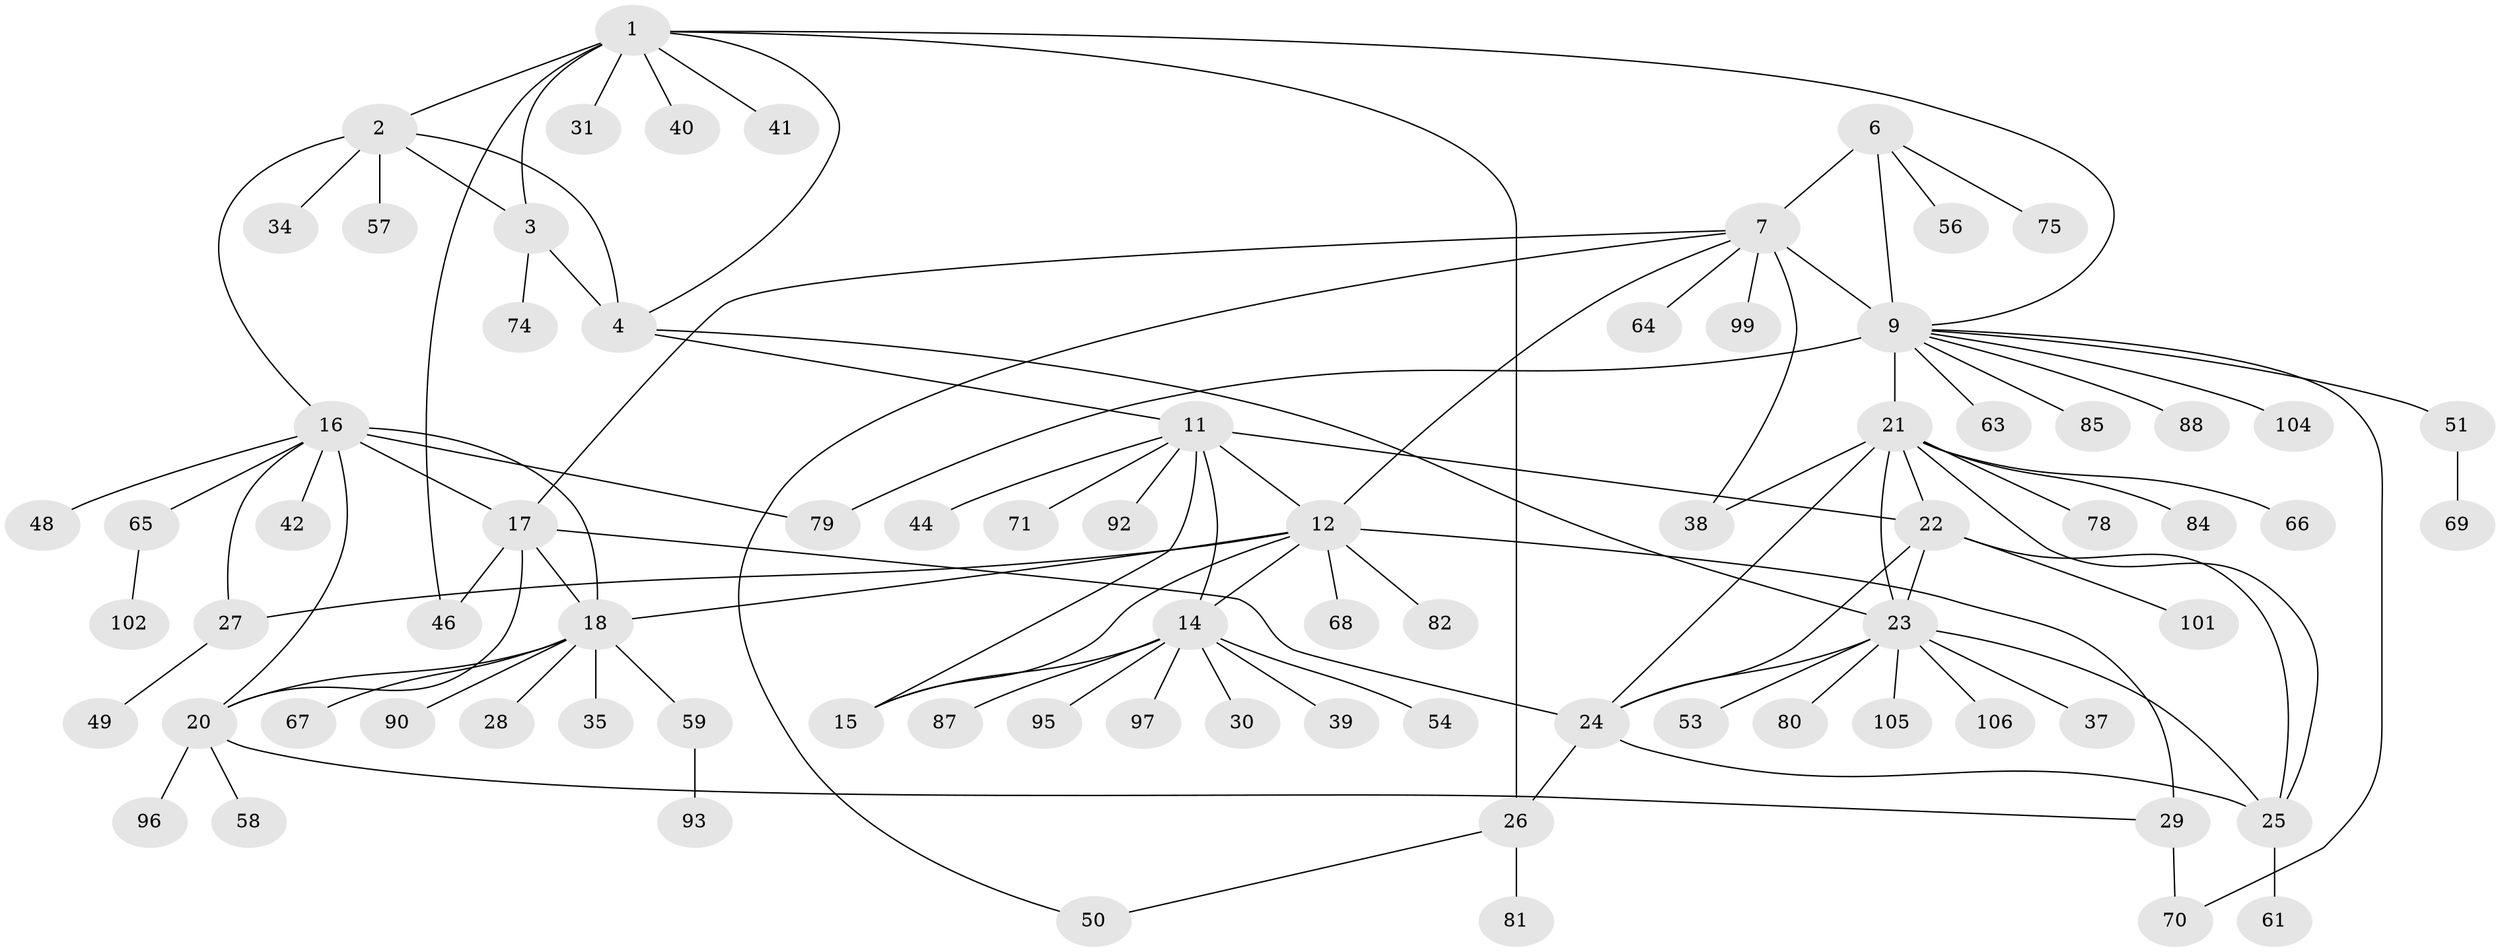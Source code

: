 // original degree distribution, {11: 0.04716981132075472, 6: 0.03773584905660377, 5: 0.0660377358490566, 7: 0.03773584905660377, 10: 0.02830188679245283, 8: 0.018867924528301886, 9: 0.009433962264150943, 4: 0.009433962264150943, 1: 0.5943396226415094, 2: 0.1320754716981132, 3: 0.018867924528301886}
// Generated by graph-tools (version 1.1) at 2025/42/03/06/25 10:42:13]
// undirected, 79 vertices, 108 edges
graph export_dot {
graph [start="1"]
  node [color=gray90,style=filled];
  1 [super="+100"];
  2 [super="+5"];
  3;
  4 [super="+36"];
  6 [super="+8"];
  7 [super="+45"];
  9 [super="+10"];
  11 [super="+33"];
  12 [super="+13"];
  14 [super="+55"];
  15 [super="+94"];
  16 [super="+76"];
  17 [super="+19"];
  18 [super="+32"];
  20 [super="+77"];
  21 [super="+60"];
  22 [super="+98"];
  23 [super="+62"];
  24 [super="+83"];
  25 [super="+47"];
  26 [super="+103"];
  27 [super="+43"];
  28;
  29 [super="+52"];
  30;
  31;
  34;
  35;
  37;
  38;
  39;
  40;
  41;
  42;
  44;
  46;
  48;
  49;
  50;
  51;
  53;
  54;
  56;
  57;
  58;
  59;
  61 [super="+73"];
  63;
  64;
  65 [super="+72"];
  66;
  67;
  68;
  69;
  70;
  71;
  74 [super="+86"];
  75;
  78;
  79;
  80;
  81;
  82 [super="+89"];
  84;
  85;
  87 [super="+91"];
  88;
  90;
  92;
  93;
  95;
  96;
  97;
  99;
  101;
  102;
  104;
  105;
  106;
  1 -- 2 [weight=2];
  1 -- 3;
  1 -- 4;
  1 -- 9;
  1 -- 26;
  1 -- 31;
  1 -- 40;
  1 -- 41;
  1 -- 46;
  2 -- 3 [weight=2];
  2 -- 4 [weight=2];
  2 -- 16;
  2 -- 57;
  2 -- 34;
  3 -- 4;
  3 -- 74;
  4 -- 11;
  4 -- 23;
  6 -- 7 [weight=2];
  6 -- 9 [weight=4];
  6 -- 75;
  6 -- 56;
  7 -- 9 [weight=2];
  7 -- 17;
  7 -- 38;
  7 -- 50;
  7 -- 64;
  7 -- 99;
  7 -- 12;
  9 -- 21;
  9 -- 51;
  9 -- 63;
  9 -- 79;
  9 -- 88;
  9 -- 85;
  9 -- 70;
  9 -- 104;
  11 -- 12 [weight=2];
  11 -- 14;
  11 -- 15;
  11 -- 22;
  11 -- 44;
  11 -- 71;
  11 -- 92;
  12 -- 14 [weight=2];
  12 -- 15 [weight=2];
  12 -- 18;
  12 -- 27;
  12 -- 68;
  12 -- 29;
  12 -- 82;
  14 -- 15;
  14 -- 30;
  14 -- 39;
  14 -- 54;
  14 -- 87;
  14 -- 95;
  14 -- 97;
  16 -- 17 [weight=2];
  16 -- 18;
  16 -- 20;
  16 -- 27;
  16 -- 42;
  16 -- 48;
  16 -- 65;
  16 -- 79;
  17 -- 18 [weight=2];
  17 -- 20 [weight=2];
  17 -- 24;
  17 -- 46;
  18 -- 20;
  18 -- 28;
  18 -- 35;
  18 -- 59;
  18 -- 67;
  18 -- 90;
  20 -- 29;
  20 -- 58;
  20 -- 96;
  21 -- 22;
  21 -- 23;
  21 -- 24;
  21 -- 25;
  21 -- 38;
  21 -- 66;
  21 -- 78;
  21 -- 84;
  22 -- 23;
  22 -- 24;
  22 -- 25;
  22 -- 101;
  23 -- 24;
  23 -- 25;
  23 -- 37;
  23 -- 53;
  23 -- 80;
  23 -- 105;
  23 -- 106;
  24 -- 25;
  24 -- 26;
  25 -- 61;
  26 -- 50;
  26 -- 81;
  27 -- 49;
  29 -- 70;
  51 -- 69;
  59 -- 93;
  65 -- 102;
}
